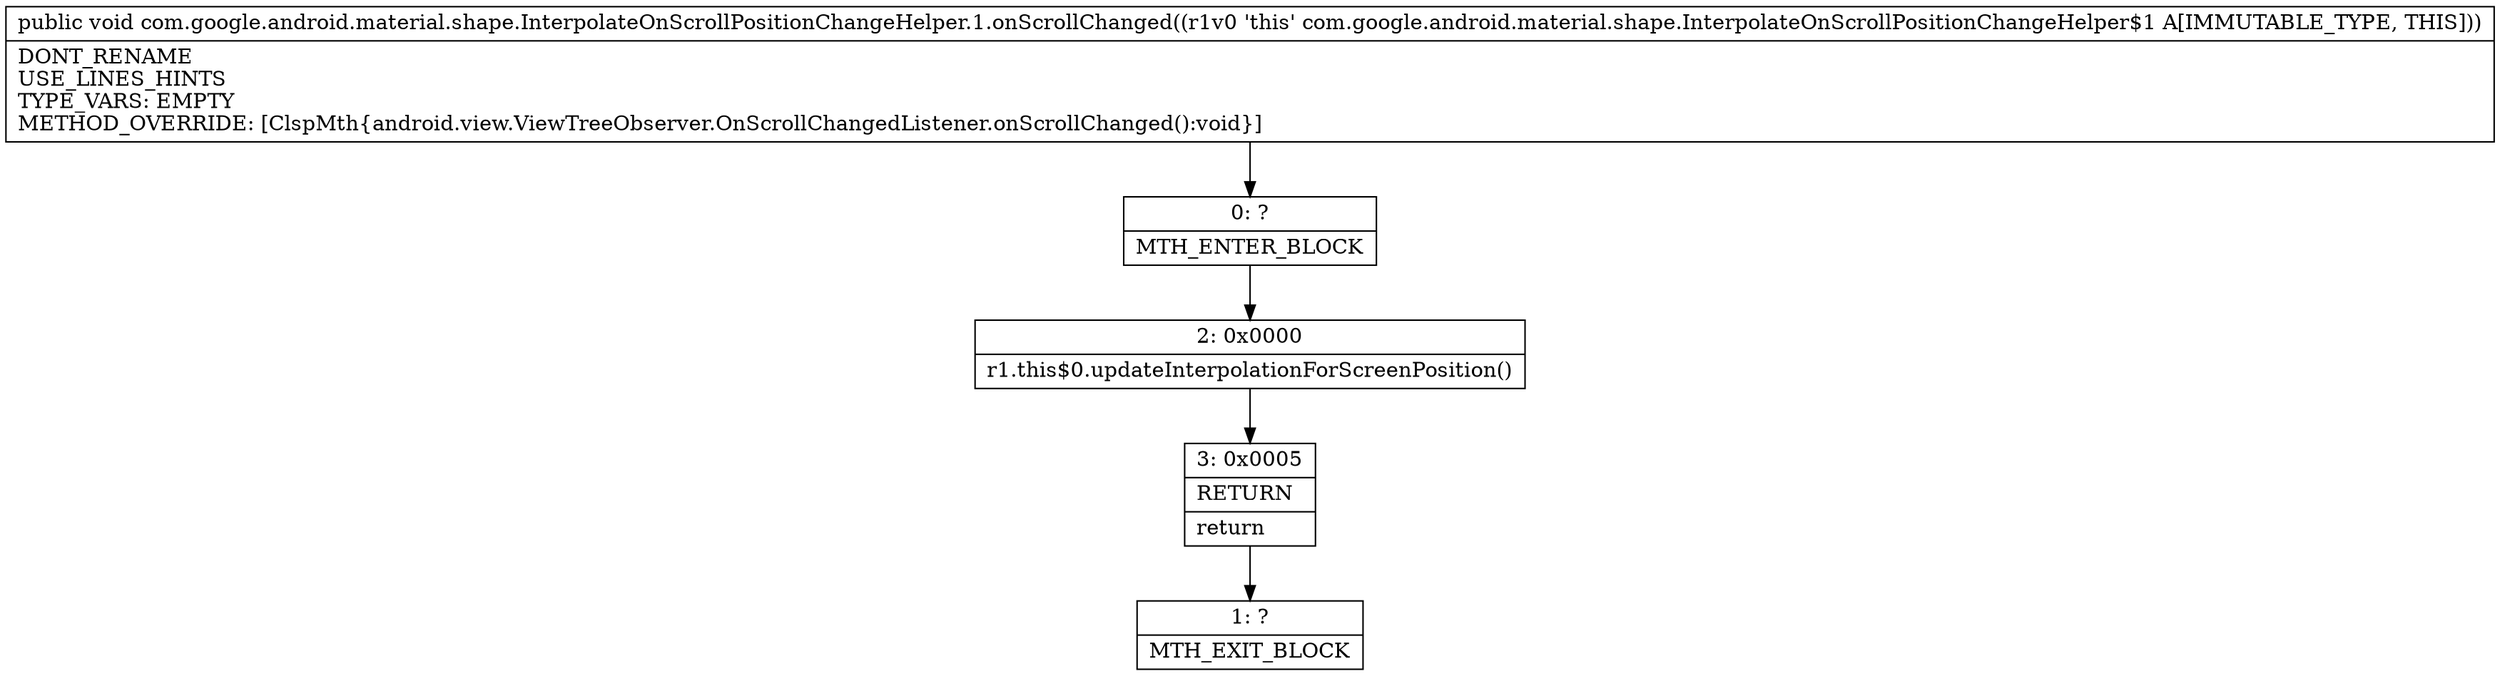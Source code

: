 digraph "CFG forcom.google.android.material.shape.InterpolateOnScrollPositionChangeHelper.1.onScrollChanged()V" {
Node_0 [shape=record,label="{0\:\ ?|MTH_ENTER_BLOCK\l}"];
Node_2 [shape=record,label="{2\:\ 0x0000|r1.this$0.updateInterpolationForScreenPosition()\l}"];
Node_3 [shape=record,label="{3\:\ 0x0005|RETURN\l|return\l}"];
Node_1 [shape=record,label="{1\:\ ?|MTH_EXIT_BLOCK\l}"];
MethodNode[shape=record,label="{public void com.google.android.material.shape.InterpolateOnScrollPositionChangeHelper.1.onScrollChanged((r1v0 'this' com.google.android.material.shape.InterpolateOnScrollPositionChangeHelper$1 A[IMMUTABLE_TYPE, THIS]))  | DONT_RENAME\lUSE_LINES_HINTS\lTYPE_VARS: EMPTY\lMETHOD_OVERRIDE: [ClspMth\{android.view.ViewTreeObserver.OnScrollChangedListener.onScrollChanged():void\}]\l}"];
MethodNode -> Node_0;Node_0 -> Node_2;
Node_2 -> Node_3;
Node_3 -> Node_1;
}

